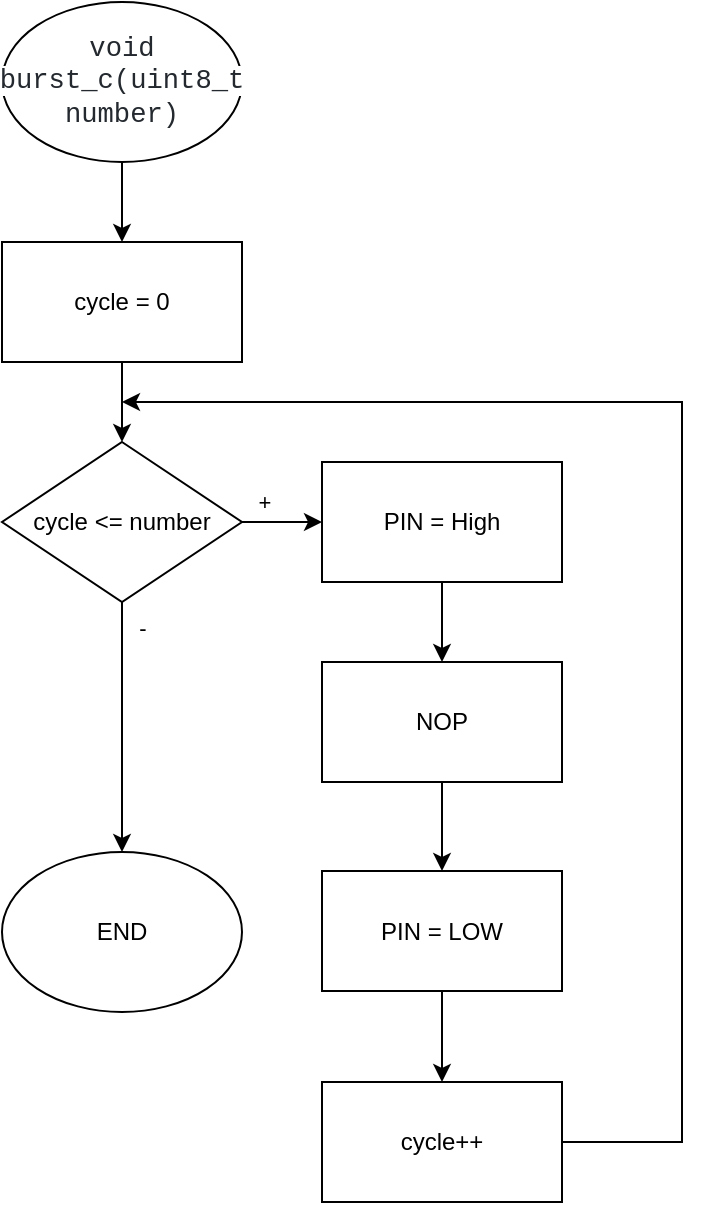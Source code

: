 <mxfile version="20.5.3" type="device"><diagram id="C5RBs43oDa-KdzZeNtuy" name="Page-1"><mxGraphModel dx="1422" dy="794" grid="0" gridSize="10" guides="1" tooltips="1" connect="1" arrows="1" fold="1" page="0" pageScale="1" pageWidth="827" pageHeight="1169" math="0" shadow="0"><root><mxCell id="WIyWlLk6GJQsqaUBKTNV-0"/><mxCell id="WIyWlLk6GJQsqaUBKTNV-1" parent="WIyWlLk6GJQsqaUBKTNV-0"/><mxCell id="-UuEiXtdAdl5yhDkn1_m-2" value="" style="edgeStyle=orthogonalEdgeStyle;rounded=0;orthogonalLoop=1;jettySize=auto;html=1;" edge="1" parent="WIyWlLk6GJQsqaUBKTNV-1" source="-UuEiXtdAdl5yhDkn1_m-0" target="-UuEiXtdAdl5yhDkn1_m-1"><mxGeometry relative="1" as="geometry"/></mxCell><mxCell id="-UuEiXtdAdl5yhDkn1_m-0" value="&lt;span style=&quot;color: rgb(36, 41, 47); font-family: ui-monospace, SFMono-Regular, &amp;quot;SF Mono&amp;quot;, Menlo, Consolas, &amp;quot;Liberation Mono&amp;quot;, monospace; font-size: 13.6px; text-align: left; background-color: rgb(255, 255, 255);&quot;&gt;void burst_c(uint8_t number)&lt;/span&gt;" style="ellipse;whiteSpace=wrap;html=1;" vertex="1" parent="WIyWlLk6GJQsqaUBKTNV-1"><mxGeometry x="280" y="120" width="120" height="80" as="geometry"/></mxCell><mxCell id="-UuEiXtdAdl5yhDkn1_m-4" value="" style="edgeStyle=orthogonalEdgeStyle;rounded=0;orthogonalLoop=1;jettySize=auto;html=1;" edge="1" parent="WIyWlLk6GJQsqaUBKTNV-1" source="-UuEiXtdAdl5yhDkn1_m-1" target="-UuEiXtdAdl5yhDkn1_m-3"><mxGeometry relative="1" as="geometry"/></mxCell><mxCell id="-UuEiXtdAdl5yhDkn1_m-1" value="cycle = 0" style="rounded=0;whiteSpace=wrap;html=1;labelBackgroundColor=#FFFFFF;" vertex="1" parent="WIyWlLk6GJQsqaUBKTNV-1"><mxGeometry x="280" y="240" width="120" height="60" as="geometry"/></mxCell><mxCell id="-UuEiXtdAdl5yhDkn1_m-9" value="" style="edgeStyle=orthogonalEdgeStyle;rounded=0;orthogonalLoop=1;jettySize=auto;html=1;" edge="1" parent="WIyWlLk6GJQsqaUBKTNV-1" source="-UuEiXtdAdl5yhDkn1_m-3" target="-UuEiXtdAdl5yhDkn1_m-5"><mxGeometry relative="1" as="geometry"/></mxCell><mxCell id="-UuEiXtdAdl5yhDkn1_m-21" value="+" style="edgeLabel;html=1;align=center;verticalAlign=middle;resizable=0;points=[];" vertex="1" connectable="0" parent="-UuEiXtdAdl5yhDkn1_m-9"><mxGeometry x="-0.733" relative="1" as="geometry"><mxPoint x="5" y="-10" as="offset"/></mxGeometry></mxCell><mxCell id="-UuEiXtdAdl5yhDkn1_m-19" style="edgeStyle=orthogonalEdgeStyle;rounded=0;orthogonalLoop=1;jettySize=auto;html=1;entryX=0.5;entryY=0;entryDx=0;entryDy=0;" edge="1" parent="WIyWlLk6GJQsqaUBKTNV-1" source="-UuEiXtdAdl5yhDkn1_m-3" target="-UuEiXtdAdl5yhDkn1_m-17"><mxGeometry relative="1" as="geometry"/></mxCell><mxCell id="-UuEiXtdAdl5yhDkn1_m-20" value="-" style="edgeLabel;html=1;align=center;verticalAlign=middle;resizable=0;points=[];" vertex="1" connectable="0" parent="-UuEiXtdAdl5yhDkn1_m-19"><mxGeometry x="-0.789" y="-1" relative="1" as="geometry"><mxPoint x="11" as="offset"/></mxGeometry></mxCell><mxCell id="-UuEiXtdAdl5yhDkn1_m-3" value="cycle &amp;lt;= number" style="rhombus;whiteSpace=wrap;html=1;labelBackgroundColor=#FFFFFF;" vertex="1" parent="WIyWlLk6GJQsqaUBKTNV-1"><mxGeometry x="280" y="340" width="120" height="80" as="geometry"/></mxCell><mxCell id="-UuEiXtdAdl5yhDkn1_m-10" value="" style="edgeStyle=orthogonalEdgeStyle;rounded=0;orthogonalLoop=1;jettySize=auto;html=1;" edge="1" parent="WIyWlLk6GJQsqaUBKTNV-1" source="-UuEiXtdAdl5yhDkn1_m-5" target="-UuEiXtdAdl5yhDkn1_m-6"><mxGeometry relative="1" as="geometry"/></mxCell><mxCell id="-UuEiXtdAdl5yhDkn1_m-5" value="PIN = High" style="rounded=0;whiteSpace=wrap;html=1;labelBackgroundColor=#FFFFFF;" vertex="1" parent="WIyWlLk6GJQsqaUBKTNV-1"><mxGeometry x="440" y="350" width="120" height="60" as="geometry"/></mxCell><mxCell id="-UuEiXtdAdl5yhDkn1_m-13" value="" style="edgeStyle=orthogonalEdgeStyle;rounded=0;orthogonalLoop=1;jettySize=auto;html=1;" edge="1" parent="WIyWlLk6GJQsqaUBKTNV-1" source="-UuEiXtdAdl5yhDkn1_m-6" target="-UuEiXtdAdl5yhDkn1_m-7"><mxGeometry relative="1" as="geometry"/></mxCell><mxCell id="-UuEiXtdAdl5yhDkn1_m-6" value="NOP" style="rounded=0;whiteSpace=wrap;html=1;labelBackgroundColor=#FFFFFF;" vertex="1" parent="WIyWlLk6GJQsqaUBKTNV-1"><mxGeometry x="440" y="450" width="120" height="60" as="geometry"/></mxCell><mxCell id="-UuEiXtdAdl5yhDkn1_m-14" value="" style="edgeStyle=orthogonalEdgeStyle;rounded=0;orthogonalLoop=1;jettySize=auto;html=1;" edge="1" parent="WIyWlLk6GJQsqaUBKTNV-1" source="-UuEiXtdAdl5yhDkn1_m-7" target="-UuEiXtdAdl5yhDkn1_m-8"><mxGeometry relative="1" as="geometry"/></mxCell><mxCell id="-UuEiXtdAdl5yhDkn1_m-7" value="PIN = LOW" style="rounded=0;whiteSpace=wrap;html=1;labelBackgroundColor=#FFFFFF;" vertex="1" parent="WIyWlLk6GJQsqaUBKTNV-1"><mxGeometry x="440" y="554.5" width="120" height="60" as="geometry"/></mxCell><mxCell id="-UuEiXtdAdl5yhDkn1_m-16" style="edgeStyle=orthogonalEdgeStyle;rounded=0;orthogonalLoop=1;jettySize=auto;html=1;" edge="1" parent="WIyWlLk6GJQsqaUBKTNV-1" source="-UuEiXtdAdl5yhDkn1_m-8"><mxGeometry relative="1" as="geometry"><mxPoint x="340" y="320" as="targetPoint"/><Array as="points"><mxPoint x="620" y="690"/><mxPoint x="620" y="320"/><mxPoint x="340" y="320"/></Array></mxGeometry></mxCell><mxCell id="-UuEiXtdAdl5yhDkn1_m-8" value="cycle++" style="rounded=0;whiteSpace=wrap;html=1;labelBackgroundColor=#FFFFFF;" vertex="1" parent="WIyWlLk6GJQsqaUBKTNV-1"><mxGeometry x="440" y="660" width="120" height="60" as="geometry"/></mxCell><mxCell id="-UuEiXtdAdl5yhDkn1_m-17" value="END" style="ellipse;whiteSpace=wrap;html=1;labelBackgroundColor=#FFFFFF;" vertex="1" parent="WIyWlLk6GJQsqaUBKTNV-1"><mxGeometry x="280" y="545" width="120" height="80" as="geometry"/></mxCell></root></mxGraphModel></diagram></mxfile>